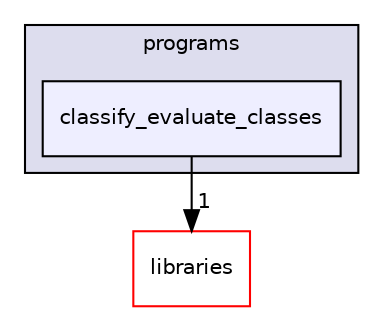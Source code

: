 digraph "xmipp/applications/programs/classify_evaluate_classes" {
  compound=true
  node [ fontsize="10", fontname="Helvetica"];
  edge [ labelfontsize="10", labelfontname="Helvetica"];
  subgraph clusterdir_592b16dc4070b933e5655da2b0d20bbb {
    graph [ bgcolor="#ddddee", pencolor="black", label="programs" fontname="Helvetica", fontsize="10", URL="dir_592b16dc4070b933e5655da2b0d20bbb.html"]
  dir_14db699c7e71e514c068c02212d0941f [shape=box, label="classify_evaluate_classes", style="filled", fillcolor="#eeeeff", pencolor="black", URL="dir_14db699c7e71e514c068c02212d0941f.html"];
  }
  dir_29dba3f3840f20df3b04d1972e99046b [shape=box label="libraries" fillcolor="white" style="filled" color="red" URL="dir_29dba3f3840f20df3b04d1972e99046b.html"];
  dir_14db699c7e71e514c068c02212d0941f->dir_29dba3f3840f20df3b04d1972e99046b [headlabel="1", labeldistance=1.5 headhref="dir_000047_000027.html"];
}
